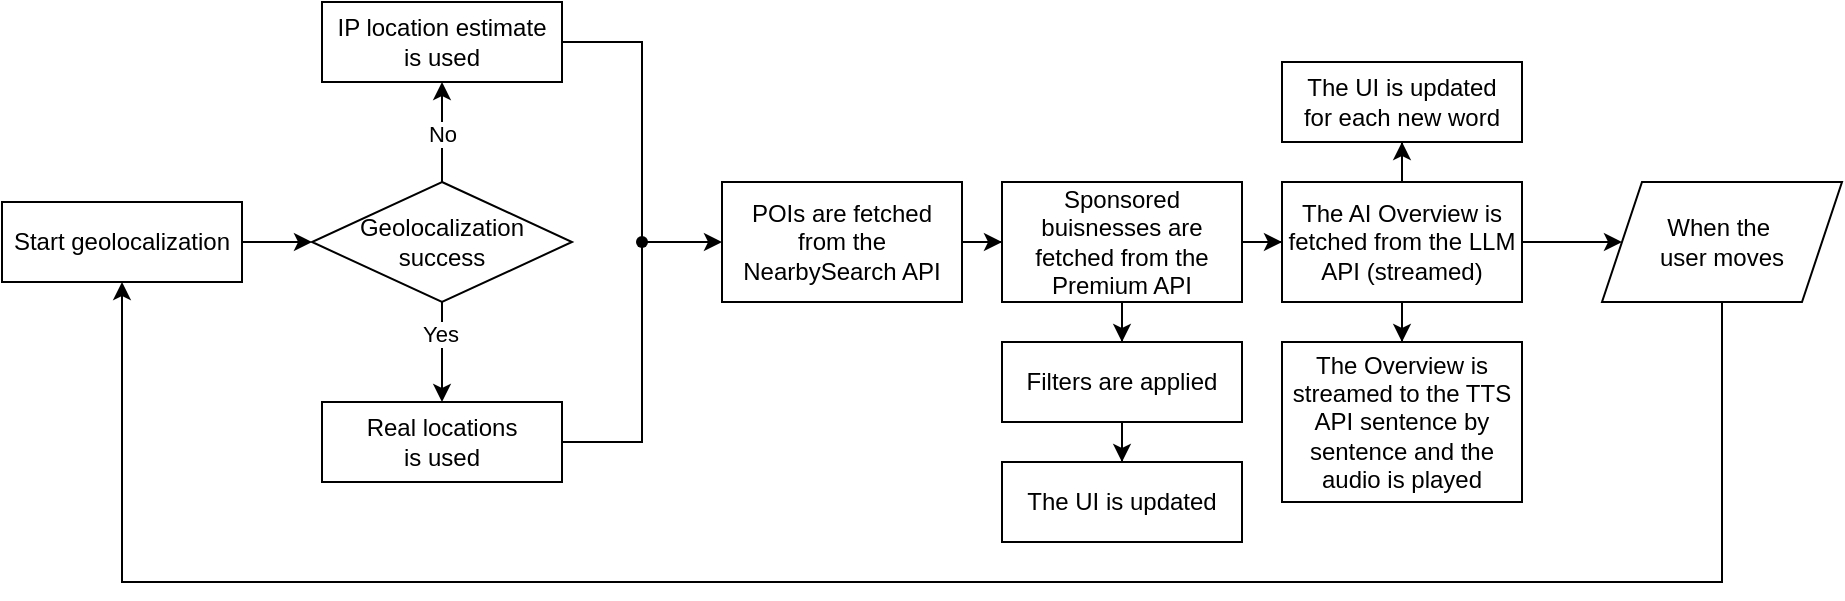 <mxfile version="28.0.6">
  <diagram name="Page-1" id="ImyPsbFClLMpwDCbtG9i">
    <mxGraphModel dx="1426" dy="961" grid="1" gridSize="10" guides="1" tooltips="1" connect="1" arrows="1" fold="1" page="1" pageScale="1" pageWidth="850" pageHeight="1100" math="0" shadow="0">
      <root>
        <mxCell id="0" />
        <mxCell id="1" parent="0" />
        <mxCell id="yYCwmGXLlwYv4bax7ONX-30" style="edgeStyle=orthogonalEdgeStyle;rounded=0;orthogonalLoop=1;jettySize=auto;html=1;" parent="1" source="yYCwmGXLlwYv4bax7ONX-1" target="yYCwmGXLlwYv4bax7ONX-5" edge="1">
          <mxGeometry relative="1" as="geometry" />
        </mxCell>
        <mxCell id="yYCwmGXLlwYv4bax7ONX-1" value="Start geolocalization" style="rounded=0;whiteSpace=wrap;html=1;" parent="1" vertex="1">
          <mxGeometry x="80" y="180" width="120" height="40" as="geometry" />
        </mxCell>
        <mxCell id="yYCwmGXLlwYv4bax7ONX-40" style="edgeStyle=orthogonalEdgeStyle;rounded=0;orthogonalLoop=1;jettySize=auto;html=1;" parent="1" source="yYCwmGXLlwYv4bax7ONX-5" target="yYCwmGXLlwYv4bax7ONX-9" edge="1">
          <mxGeometry relative="1" as="geometry" />
        </mxCell>
        <mxCell id="yYCwmGXLlwYv4bax7ONX-42" value="No" style="edgeLabel;html=1;align=center;verticalAlign=middle;resizable=0;points=[];" parent="yYCwmGXLlwYv4bax7ONX-40" vertex="1" connectable="0">
          <mxGeometry x="-0.011" y="-2" relative="1" as="geometry">
            <mxPoint x="-2" as="offset" />
          </mxGeometry>
        </mxCell>
        <mxCell id="yYCwmGXLlwYv4bax7ONX-41" style="edgeStyle=orthogonalEdgeStyle;rounded=0;orthogonalLoop=1;jettySize=auto;html=1;" parent="1" source="yYCwmGXLlwYv4bax7ONX-5" target="yYCwmGXLlwYv4bax7ONX-6" edge="1">
          <mxGeometry relative="1" as="geometry" />
        </mxCell>
        <mxCell id="yYCwmGXLlwYv4bax7ONX-43" value="Yes" style="edgeLabel;html=1;align=center;verticalAlign=middle;resizable=0;points=[];" parent="yYCwmGXLlwYv4bax7ONX-41" vertex="1" connectable="0">
          <mxGeometry x="-0.389" y="-1" relative="1" as="geometry">
            <mxPoint as="offset" />
          </mxGeometry>
        </mxCell>
        <mxCell id="yYCwmGXLlwYv4bax7ONX-5" value="Geolocalization success" style="rhombus;whiteSpace=wrap;html=1;" parent="1" vertex="1">
          <mxGeometry x="235" y="170" width="130" height="60" as="geometry" />
        </mxCell>
        <mxCell id="yYCwmGXLlwYv4bax7ONX-6" value="Real locations&lt;div&gt;&lt;span style=&quot;background-color: transparent; color: light-dark(rgb(0, 0, 0), rgb(255, 255, 255));&quot;&gt;is used&lt;/span&gt;&lt;/div&gt;" style="whiteSpace=wrap;html=1;" parent="1" vertex="1">
          <mxGeometry x="240" y="280" width="120" height="40" as="geometry" />
        </mxCell>
        <mxCell id="yYCwmGXLlwYv4bax7ONX-9" value="IP location estimate&lt;div&gt;is used&lt;/div&gt;" style="whiteSpace=wrap;html=1;" parent="1" vertex="1">
          <mxGeometry x="240" y="80" width="120" height="40" as="geometry" />
        </mxCell>
        <mxCell id="wTNKfOLRYewVYPr4Mkcf-2" style="edgeStyle=orthogonalEdgeStyle;rounded=0;orthogonalLoop=1;jettySize=auto;html=1;" parent="1" source="yYCwmGXLlwYv4bax7ONX-15" target="wTNKfOLRYewVYPr4Mkcf-1" edge="1">
          <mxGeometry relative="1" as="geometry" />
        </mxCell>
        <mxCell id="yYCwmGXLlwYv4bax7ONX-15" value="POIs are fetched&lt;div&gt;from the NearbySearch API&lt;/div&gt;" style="whiteSpace=wrap;html=1;" parent="1" vertex="1">
          <mxGeometry x="440" y="170" width="120" height="60" as="geometry" />
        </mxCell>
        <mxCell id="yYCwmGXLlwYv4bax7ONX-27" style="edgeStyle=orthogonalEdgeStyle;rounded=0;orthogonalLoop=1;jettySize=auto;html=1;" parent="1" source="yYCwmGXLlwYv4bax7ONX-18" target="yYCwmGXLlwYv4bax7ONX-20" edge="1">
          <mxGeometry relative="1" as="geometry" />
        </mxCell>
        <mxCell id="yYCwmGXLlwYv4bax7ONX-46" style="edgeStyle=orthogonalEdgeStyle;rounded=0;orthogonalLoop=1;jettySize=auto;html=1;" parent="1" source="yYCwmGXLlwYv4bax7ONX-18" target="yYCwmGXLlwYv4bax7ONX-49" edge="1">
          <mxGeometry relative="1" as="geometry">
            <mxPoint x="880" y="200" as="targetPoint" />
          </mxGeometry>
        </mxCell>
        <mxCell id="wTNKfOLRYewVYPr4Mkcf-6" style="edgeStyle=orthogonalEdgeStyle;rounded=0;orthogonalLoop=1;jettySize=auto;html=1;" parent="1" source="yYCwmGXLlwYv4bax7ONX-18" target="wTNKfOLRYewVYPr4Mkcf-5" edge="1">
          <mxGeometry relative="1" as="geometry" />
        </mxCell>
        <mxCell id="yYCwmGXLlwYv4bax7ONX-18" value="The AI Overview is fetched from the LLM API (streamed)" style="rounded=0;whiteSpace=wrap;html=1;" parent="1" vertex="1">
          <mxGeometry x="720" y="170" width="120" height="60" as="geometry" />
        </mxCell>
        <mxCell id="yYCwmGXLlwYv4bax7ONX-20" value="The Overview is streamed to the TTS API sentence by sentence and the audio is played" style="rounded=0;whiteSpace=wrap;html=1;" parent="1" vertex="1">
          <mxGeometry x="720" y="250" width="120" height="80" as="geometry" />
        </mxCell>
        <mxCell id="yYCwmGXLlwYv4bax7ONX-22" value="The UI is updated" style="whiteSpace=wrap;html=1;" parent="1" vertex="1">
          <mxGeometry x="580" y="310" width="120" height="40" as="geometry" />
        </mxCell>
        <mxCell id="yYCwmGXLlwYv4bax7ONX-26" style="edgeStyle=orthogonalEdgeStyle;rounded=0;orthogonalLoop=1;jettySize=auto;html=1;" parent="1" source="yYCwmGXLlwYv4bax7ONX-24" target="yYCwmGXLlwYv4bax7ONX-22" edge="1">
          <mxGeometry relative="1" as="geometry" />
        </mxCell>
        <mxCell id="yYCwmGXLlwYv4bax7ONX-24" value="Filters are applied" style="whiteSpace=wrap;html=1;" parent="1" vertex="1">
          <mxGeometry x="580" y="250" width="120" height="40" as="geometry" />
        </mxCell>
        <mxCell id="yYCwmGXLlwYv4bax7ONX-44" style="edgeStyle=orthogonalEdgeStyle;rounded=0;orthogonalLoop=1;jettySize=auto;html=1;" parent="1" source="yYCwmGXLlwYv4bax7ONX-33" target="yYCwmGXLlwYv4bax7ONX-15" edge="1">
          <mxGeometry relative="1" as="geometry" />
        </mxCell>
        <mxCell id="yYCwmGXLlwYv4bax7ONX-33" value="" style="shape=waypoint;sketch=0;fillStyle=solid;size=6;pointerEvents=1;points=[];fillColor=none;resizable=0;rotatable=0;perimeter=centerPerimeter;snapToPoint=1;" parent="1" vertex="1">
          <mxGeometry x="390" y="190" width="20" height="20" as="geometry" />
        </mxCell>
        <mxCell id="yYCwmGXLlwYv4bax7ONX-34" style="edgeStyle=orthogonalEdgeStyle;rounded=0;orthogonalLoop=1;jettySize=auto;html=1;endArrow=none;endFill=0;entryX=0.488;entryY=0.212;entryDx=0;entryDy=0;entryPerimeter=0;" parent="1" source="yYCwmGXLlwYv4bax7ONX-6" target="yYCwmGXLlwYv4bax7ONX-33" edge="1">
          <mxGeometry relative="1" as="geometry">
            <mxPoint x="450" y="220" as="targetPoint" />
          </mxGeometry>
        </mxCell>
        <mxCell id="yYCwmGXLlwYv4bax7ONX-38" style="edgeStyle=orthogonalEdgeStyle;rounded=0;orthogonalLoop=1;jettySize=auto;html=1;entryX=0.626;entryY=0.178;entryDx=0;entryDy=0;entryPerimeter=0;endArrow=none;endFill=0;" parent="1" source="yYCwmGXLlwYv4bax7ONX-9" target="yYCwmGXLlwYv4bax7ONX-33" edge="1">
          <mxGeometry relative="1" as="geometry" />
        </mxCell>
        <mxCell id="yYCwmGXLlwYv4bax7ONX-47" style="edgeStyle=orthogonalEdgeStyle;rounded=0;orthogonalLoop=1;jettySize=auto;html=1;" parent="1" source="yYCwmGXLlwYv4bax7ONX-49" target="yYCwmGXLlwYv4bax7ONX-1" edge="1">
          <mxGeometry relative="1" as="geometry">
            <mxPoint x="820.034" y="230" as="sourcePoint" />
            <Array as="points">
              <mxPoint x="940" y="370" />
              <mxPoint x="140" y="370" />
            </Array>
          </mxGeometry>
        </mxCell>
        <mxCell id="yYCwmGXLlwYv4bax7ONX-49" value="When the&amp;nbsp;&lt;div&gt;user moves&lt;/div&gt;" style="shape=parallelogram;perimeter=parallelogramPerimeter;whiteSpace=wrap;html=1;fixedSize=1;" parent="1" vertex="1">
          <mxGeometry x="880" y="170" width="120" height="60" as="geometry" />
        </mxCell>
        <mxCell id="wTNKfOLRYewVYPr4Mkcf-3" style="edgeStyle=orthogonalEdgeStyle;rounded=0;orthogonalLoop=1;jettySize=auto;html=1;" parent="1" source="wTNKfOLRYewVYPr4Mkcf-1" target="yYCwmGXLlwYv4bax7ONX-18" edge="1">
          <mxGeometry relative="1" as="geometry" />
        </mxCell>
        <mxCell id="wTNKfOLRYewVYPr4Mkcf-4" style="edgeStyle=orthogonalEdgeStyle;rounded=0;orthogonalLoop=1;jettySize=auto;html=1;" parent="1" source="wTNKfOLRYewVYPr4Mkcf-1" target="yYCwmGXLlwYv4bax7ONX-24" edge="1">
          <mxGeometry relative="1" as="geometry" />
        </mxCell>
        <mxCell id="wTNKfOLRYewVYPr4Mkcf-1" value="Sponsored buisnesses are fetched from the Premium API" style="rounded=0;whiteSpace=wrap;html=1;" parent="1" vertex="1">
          <mxGeometry x="580" y="170" width="120" height="60" as="geometry" />
        </mxCell>
        <mxCell id="wTNKfOLRYewVYPr4Mkcf-5" value="The UI is updated&lt;div&gt;for each new word&lt;/div&gt;" style="whiteSpace=wrap;html=1;" parent="1" vertex="1">
          <mxGeometry x="720" y="110" width="120" height="40" as="geometry" />
        </mxCell>
      </root>
    </mxGraphModel>
  </diagram>
</mxfile>
